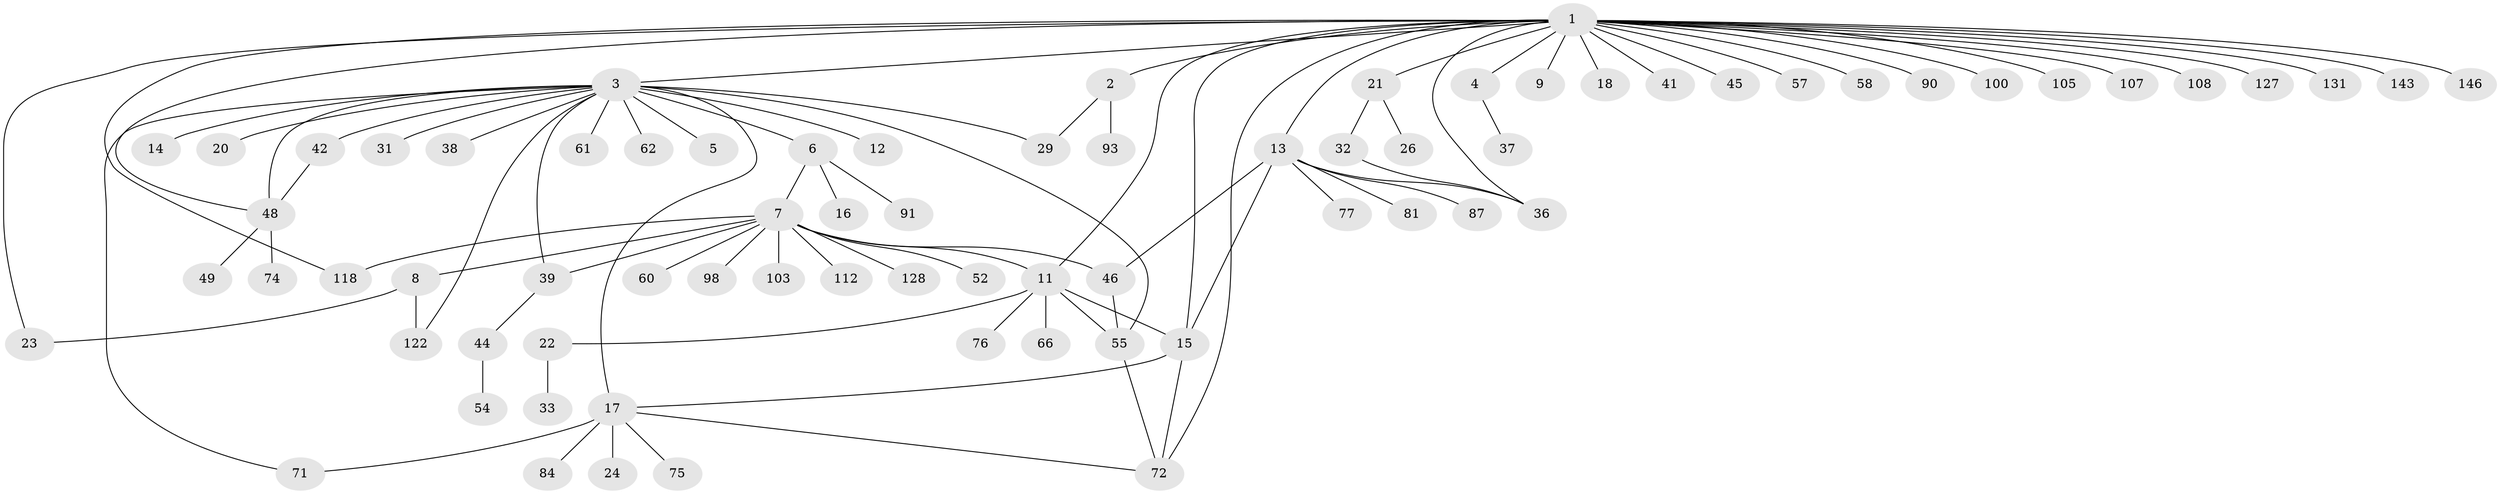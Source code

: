 // original degree distribution, {28: 0.00684931506849315, 3: 0.08904109589041095, 20: 0.00684931506849315, 2: 0.22602739726027396, 1: 0.547945205479452, 5: 0.0273972602739726, 15: 0.00684931506849315, 8: 0.0136986301369863, 4: 0.0547945205479452, 9: 0.00684931506849315, 7: 0.00684931506849315, 6: 0.00684931506849315}
// Generated by graph-tools (version 1.1) at 2025/18/03/04/25 18:18:25]
// undirected, 73 vertices, 92 edges
graph export_dot {
graph [start="1"]
  node [color=gray90,style=filled];
  1;
  2;
  3;
  4;
  5;
  6 [super="+30"];
  7 [super="+69+10+35+47"];
  8;
  9;
  11 [super="+56"];
  12;
  13 [super="+27"];
  14 [super="+125"];
  15 [super="+19+68"];
  16;
  17 [super="+50+80+86+25"];
  18 [super="+28"];
  20;
  21;
  22;
  23;
  24;
  26 [super="+96+111"];
  29 [super="+65+34+64"];
  31;
  32 [super="+94+116"];
  33 [super="+102+40"];
  36 [super="+114"];
  37;
  38 [super="+123+43"];
  39 [super="+138"];
  41;
  42 [super="+132+51"];
  44 [super="+83+99"];
  45;
  46 [super="+53+78+82"];
  48 [super="+59+130"];
  49 [super="+136"];
  52 [super="+67"];
  54;
  55 [super="+70+89+110+95+97"];
  57;
  58;
  60;
  61;
  62;
  66;
  71 [super="+124"];
  72 [super="+133"];
  74;
  75;
  76 [super="+92"];
  77 [super="+85"];
  81;
  84;
  87;
  90;
  91 [super="+139"];
  93;
  98;
  100;
  103;
  105;
  107;
  108;
  112 [super="+141"];
  118 [super="+129"];
  122;
  127;
  128;
  131;
  143;
  146;
  1 -- 2;
  1 -- 3;
  1 -- 4;
  1 -- 9;
  1 -- 11;
  1 -- 13;
  1 -- 15;
  1 -- 18;
  1 -- 21;
  1 -- 23;
  1 -- 36 [weight=2];
  1 -- 41;
  1 -- 45;
  1 -- 48;
  1 -- 57;
  1 -- 58;
  1 -- 72;
  1 -- 90;
  1 -- 100;
  1 -- 105;
  1 -- 107;
  1 -- 108;
  1 -- 118;
  1 -- 127;
  1 -- 131;
  1 -- 143;
  1 -- 146;
  2 -- 29;
  2 -- 93;
  3 -- 5;
  3 -- 6;
  3 -- 12;
  3 -- 14;
  3 -- 17 [weight=2];
  3 -- 20;
  3 -- 31;
  3 -- 38;
  3 -- 39;
  3 -- 42;
  3 -- 55 [weight=2];
  3 -- 61;
  3 -- 62;
  3 -- 71;
  3 -- 122;
  3 -- 29;
  3 -- 48;
  4 -- 37;
  6 -- 7;
  6 -- 16;
  6 -- 91;
  7 -- 8;
  7 -- 11 [weight=2];
  7 -- 39;
  7 -- 52;
  7 -- 98;
  7 -- 103;
  7 -- 112;
  7 -- 128;
  7 -- 118;
  7 -- 46;
  7 -- 60;
  8 -- 23;
  8 -- 122;
  11 -- 22;
  11 -- 55;
  11 -- 66;
  11 -- 76;
  11 -- 15;
  13 -- 46;
  13 -- 77;
  13 -- 81;
  13 -- 87;
  13 -- 15;
  13 -- 36;
  15 -- 17;
  15 -- 72;
  17 -- 24;
  17 -- 71;
  17 -- 72;
  17 -- 75;
  17 -- 84;
  21 -- 26;
  21 -- 32;
  22 -- 33;
  32 -- 36;
  39 -- 44;
  42 -- 48;
  44 -- 54;
  46 -- 55;
  48 -- 49;
  48 -- 74;
  55 -- 72;
}

